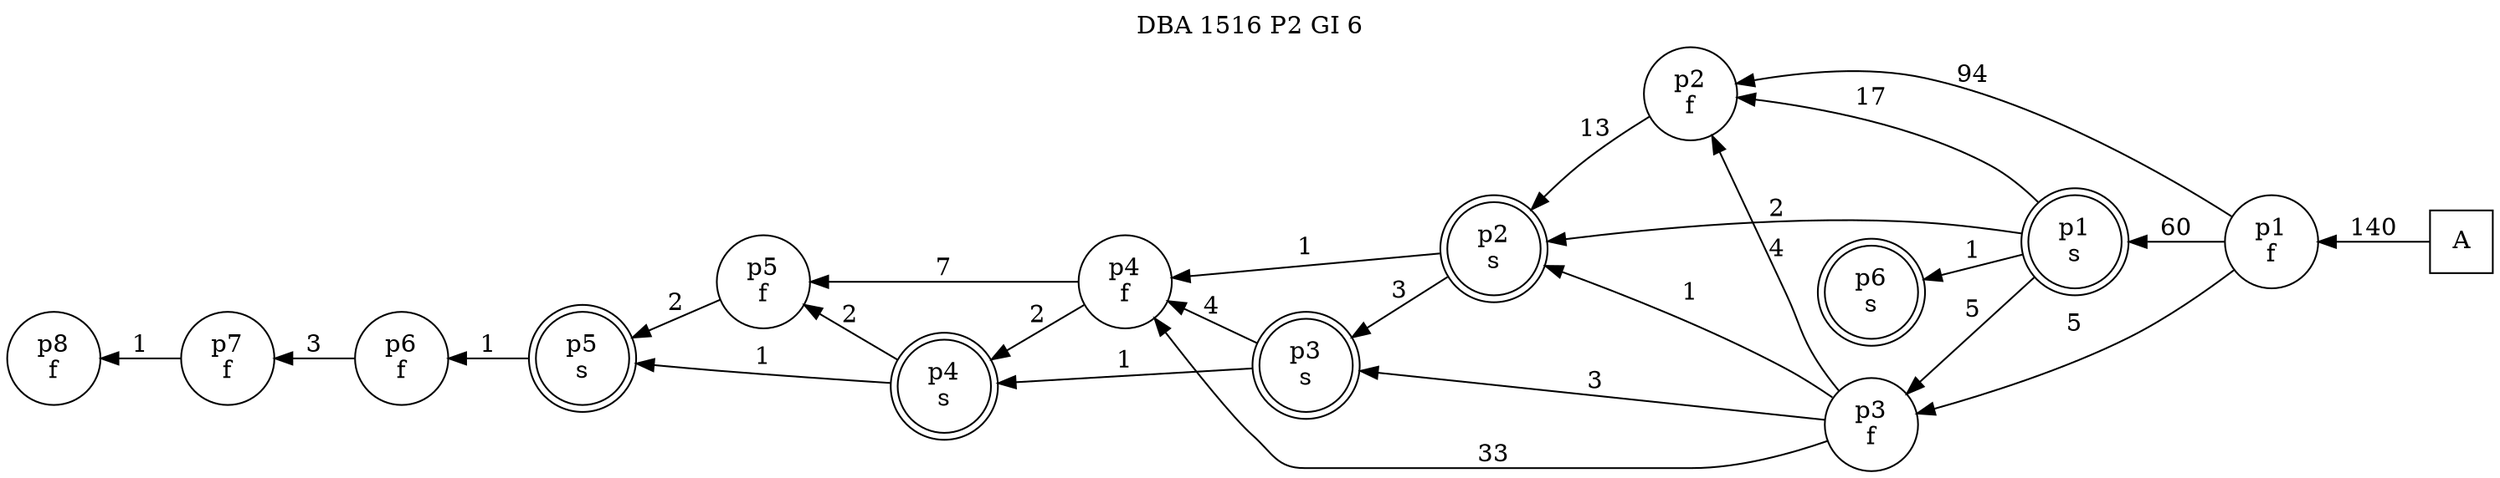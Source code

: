 digraph DBA_1516_P2_GI_6_GOOD {
labelloc="tl"
label= " DBA 1516 P2 GI 6 "
rankdir="RL";
"A" [shape="square" label="A"]
"p1_f" [shape="circle" label="p1
f"]
"p2_f" [shape="circle" label="p2
f"]
"p1_s" [shape="doublecircle" label="p1
s"]
"p3_f" [shape="circle" label="p3
f"]
"p4_f" [shape="circle" label="p4
f"]
"p5_f" [shape="circle" label="p5
f"]
"p2_s" [shape="doublecircle" label="p2
s"]
"p3_s" [shape="doublecircle" label="p3
s"]
"p4_s" [shape="doublecircle" label="p4
s"]
"p5_s" [shape="doublecircle" label="p5
s"]
"p6_f" [shape="circle" label="p6
f"]
"p7_f" [shape="circle" label="p7
f"]
"p8_f" [shape="circle" label="p8
f"]
"p6_s" [shape="doublecircle" label="p6
s"]
"A" -> "p1_f" [ label=140]
"p1_f" -> "p2_f" [ label=94]
"p1_f" -> "p1_s" [ label=60]
"p1_f" -> "p3_f" [ label=5]
"p2_f" -> "p2_s" [ label=13]
"p1_s" -> "p2_f" [ label=17]
"p1_s" -> "p3_f" [ label=5]
"p1_s" -> "p2_s" [ label=2]
"p1_s" -> "p6_s" [ label=1]
"p3_f" -> "p2_f" [ label=4]
"p3_f" -> "p4_f" [ label=33]
"p3_f" -> "p2_s" [ label=1]
"p3_f" -> "p3_s" [ label=3]
"p4_f" -> "p5_f" [ label=7]
"p4_f" -> "p4_s" [ label=2]
"p5_f" -> "p5_s" [ label=2]
"p2_s" -> "p4_f" [ label=1]
"p2_s" -> "p3_s" [ label=3]
"p3_s" -> "p4_f" [ label=4]
"p3_s" -> "p4_s" [ label=1]
"p4_s" -> "p5_f" [ label=2]
"p4_s" -> "p5_s" [ label=1]
"p5_s" -> "p6_f" [ label=1]
"p6_f" -> "p7_f" [ label=3]
"p7_f" -> "p8_f" [ label=1]
}
